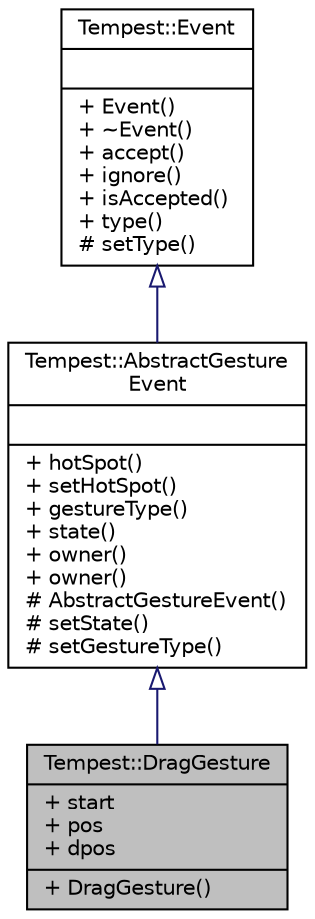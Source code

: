 digraph "Tempest::DragGesture"
{
  edge [fontname="Helvetica",fontsize="10",labelfontname="Helvetica",labelfontsize="10"];
  node [fontname="Helvetica",fontsize="10",shape=record];
  Node0 [label="{Tempest::DragGesture\n|+ start\l+ pos\l+ dpos\l|+ DragGesture()\l}",height=0.2,width=0.4,color="black", fillcolor="grey75", style="filled", fontcolor="black"];
  Node1 -> Node0 [dir="back",color="midnightblue",fontsize="10",style="solid",arrowtail="onormal",fontname="Helvetica"];
  Node1 [label="{Tempest::AbstractGesture\lEvent\n||+ hotSpot()\l+ setHotSpot()\l+ gestureType()\l+ state()\l+ owner()\l+ owner()\l# AbstractGestureEvent()\l# setState()\l# setGestureType()\l}",height=0.2,width=0.4,color="black", fillcolor="white", style="filled",URL="$class_tempest_1_1_abstract_gesture_event.html"];
  Node2 -> Node1 [dir="back",color="midnightblue",fontsize="10",style="solid",arrowtail="onormal",fontname="Helvetica"];
  Node2 [label="{Tempest::Event\n||+ Event()\l+ ~Event()\l+ accept()\l+ ignore()\l+ isAccepted()\l+ type()\l# setType()\l}",height=0.2,width=0.4,color="black", fillcolor="white", style="filled",URL="$class_tempest_1_1_event.html",tooltip="The Event class is the base class of all event classes. Event objects contain event parameters..."];
}
